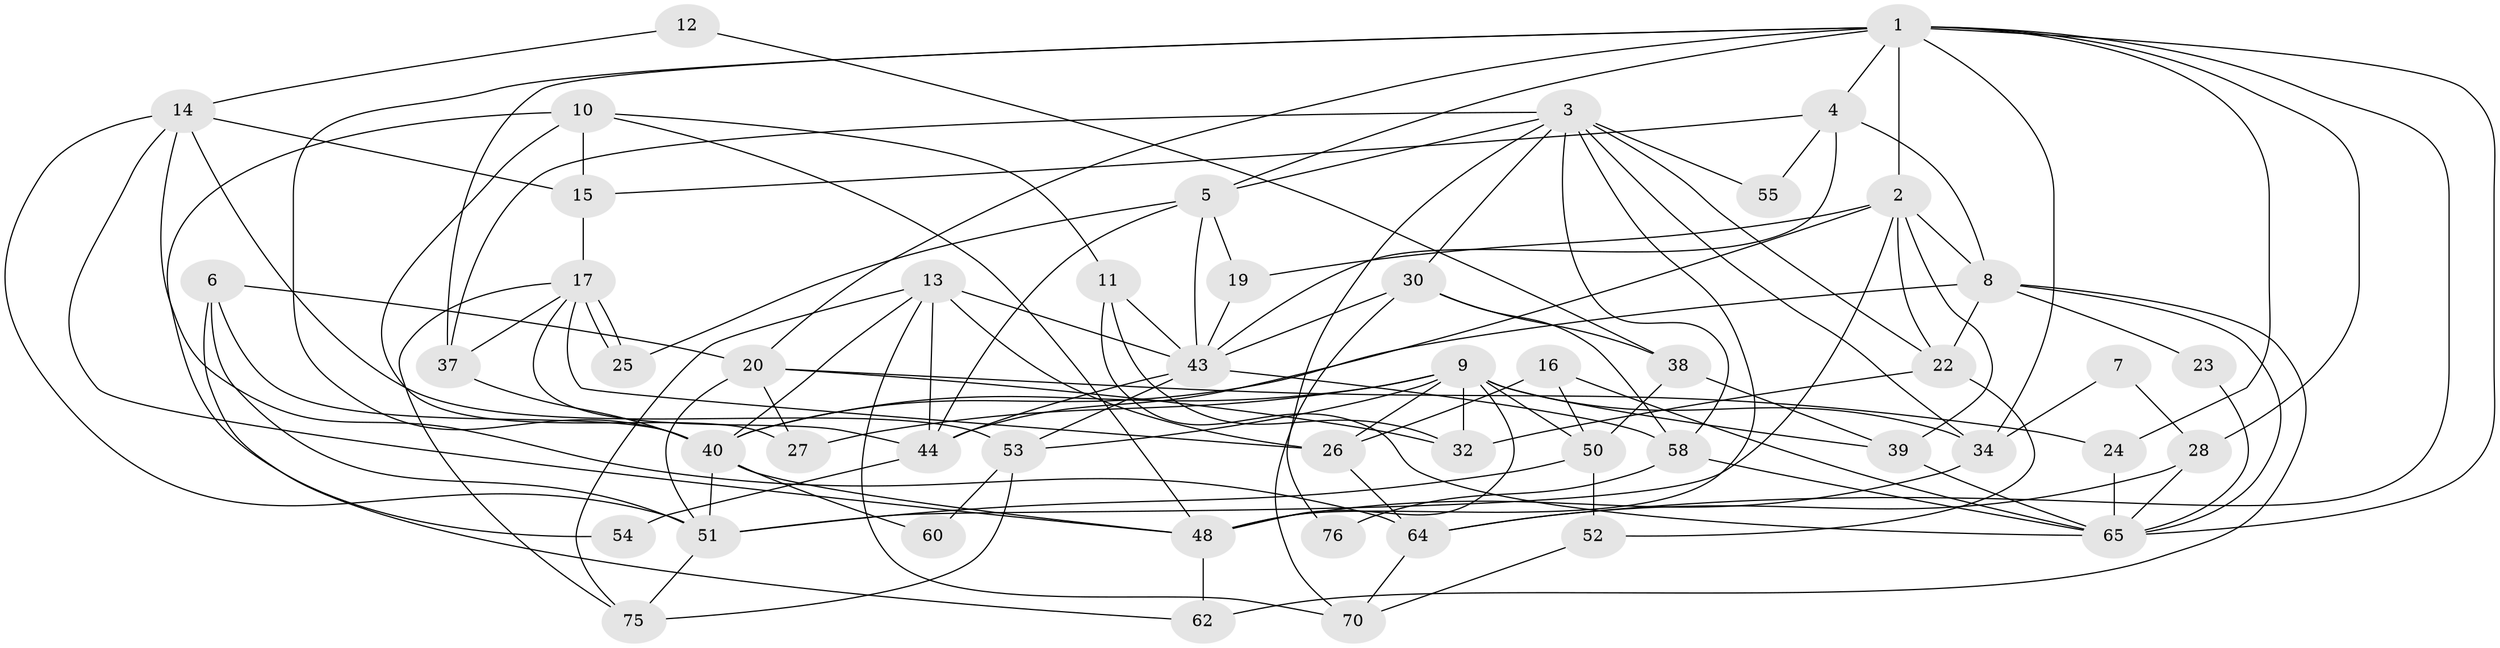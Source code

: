 // Generated by graph-tools (version 1.1) at 2025/24/03/03/25 07:24:00]
// undirected, 50 vertices, 123 edges
graph export_dot {
graph [start="1"]
  node [color=gray90,style=filled];
  1 [super="+21"];
  2 [super="+18"];
  3 [super="+29"];
  4 [super="+36"];
  5 [super="+41"];
  6 [super="+46"];
  7;
  8 [super="+67"];
  9 [super="+68"];
  10 [super="+71"];
  11 [super="+63"];
  12;
  13 [super="+66"];
  14 [super="+47"];
  15;
  16 [super="+74"];
  17 [super="+49"];
  19;
  20 [super="+33"];
  22 [super="+31"];
  23;
  24;
  25;
  26 [super="+56"];
  27 [super="+42"];
  28;
  30 [super="+35"];
  32;
  34 [super="+72"];
  37;
  38 [super="+61"];
  39;
  40 [super="+69"];
  43 [super="+45"];
  44;
  48 [super="+57"];
  50;
  51 [super="+59"];
  52;
  53;
  54;
  55;
  58;
  60;
  62;
  64 [super="+77"];
  65 [super="+73"];
  70;
  75;
  76;
  1 -- 24;
  1 -- 37;
  1 -- 65;
  1 -- 2;
  1 -- 64;
  1 -- 34;
  1 -- 4;
  1 -- 5;
  1 -- 40;
  1 -- 20;
  1 -- 28;
  2 -- 19;
  2 -- 44 [weight=2];
  2 -- 22;
  2 -- 39;
  2 -- 51;
  2 -- 8;
  3 -- 48 [weight=2];
  3 -- 37;
  3 -- 55;
  3 -- 58;
  3 -- 76;
  3 -- 30;
  3 -- 22;
  3 -- 5;
  3 -- 34;
  4 -- 43 [weight=2];
  4 -- 8;
  4 -- 55;
  4 -- 15;
  5 -- 25;
  5 -- 43;
  5 -- 19;
  5 -- 44;
  6 -- 20;
  6 -- 40;
  6 -- 62;
  6 -- 51;
  7 -- 28;
  7 -- 34;
  8 -- 23;
  8 -- 62;
  8 -- 40;
  8 -- 65;
  8 -- 22;
  9 -- 53;
  9 -- 32;
  9 -- 34;
  9 -- 48;
  9 -- 50;
  9 -- 39;
  9 -- 40;
  9 -- 27;
  9 -- 26;
  10 -- 15;
  10 -- 48;
  10 -- 27;
  10 -- 54;
  10 -- 11;
  11 -- 43;
  11 -- 32;
  11 -- 65;
  12 -- 38;
  12 -- 14;
  13 -- 75;
  13 -- 44;
  13 -- 70;
  13 -- 40;
  13 -- 43;
  13 -- 26;
  14 -- 48;
  14 -- 51;
  14 -- 53;
  14 -- 15;
  14 -- 64;
  15 -- 17;
  16 -- 50;
  16 -- 65;
  16 -- 26;
  17 -- 25;
  17 -- 25;
  17 -- 75;
  17 -- 26;
  17 -- 44;
  17 -- 37;
  19 -- 43;
  20 -- 27;
  20 -- 32;
  20 -- 51;
  20 -- 24;
  22 -- 32;
  22 -- 52;
  23 -- 65;
  24 -- 65;
  26 -- 64;
  28 -- 65;
  28 -- 64;
  30 -- 38;
  30 -- 58;
  30 -- 70;
  30 -- 43;
  34 -- 48;
  37 -- 40;
  38 -- 50;
  38 -- 39;
  39 -- 65;
  40 -- 51;
  40 -- 60;
  40 -- 48;
  43 -- 58;
  43 -- 44;
  43 -- 53;
  44 -- 54;
  48 -- 62;
  50 -- 51;
  50 -- 52;
  51 -- 75;
  52 -- 70;
  53 -- 75;
  53 -- 60;
  58 -- 65;
  58 -- 76;
  64 -- 70;
}
